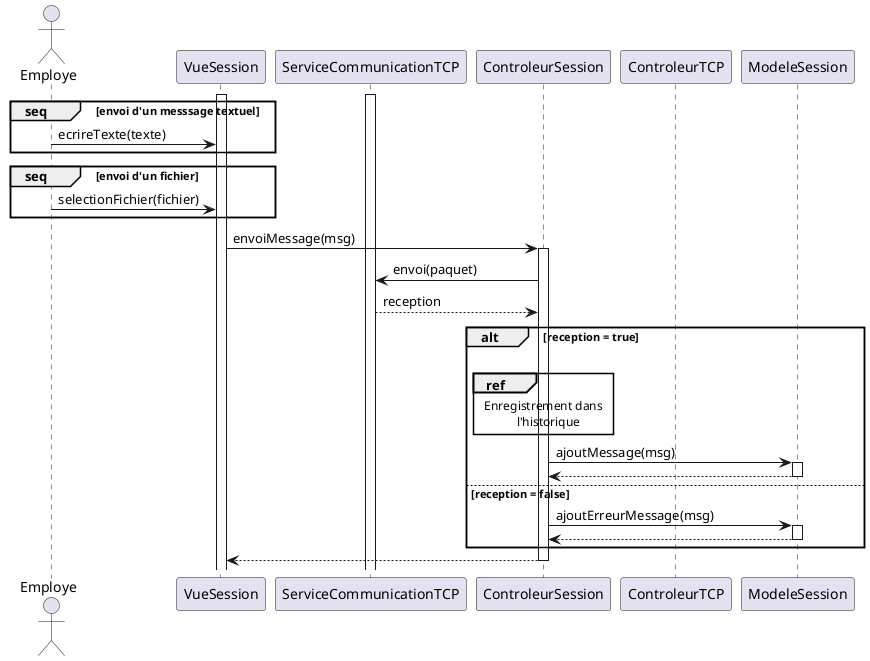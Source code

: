 @startuml envoi_message
actor Employe
activate VueSession
activate ServiceCommunicationTCP
group seq [envoi d'un messsage textuel]
    Employe -> VueSession : ecrireTexte(texte)
end
group seq [envoi d'un fichier]
    Employe -> VueSession : selectionFichier(fichier)
end
VueSession -> ControleurSession : envoiMessage(msg)
activate ControleurSession
ControleurSession -> ServiceCommunicationTCP : envoi(paquet)
ServiceCommunicationTCP --> ControleurSession : reception
deactivate ControleurTCP
alt reception = true
    ControleurSession [hidden]-> ControleurSession
    ref over ControleurSession
        Enregistrement dans
            l'historique 
    end ref
    ControleurSession -> ModeleSession : ajoutMessage(msg)
    activate ModeleSession
    ModeleSession --> ControleurSession
    deactivate ModeleSession
else reception = false
    ControleurSession -> ModeleSession : ajoutErreurMessage(msg)
    activate ModeleSession
    ModeleSession --> ControleurSession
    deactivate ModeleSession
end
ControleurSession --> VueSession
deactivate ControleurSession
@enduml